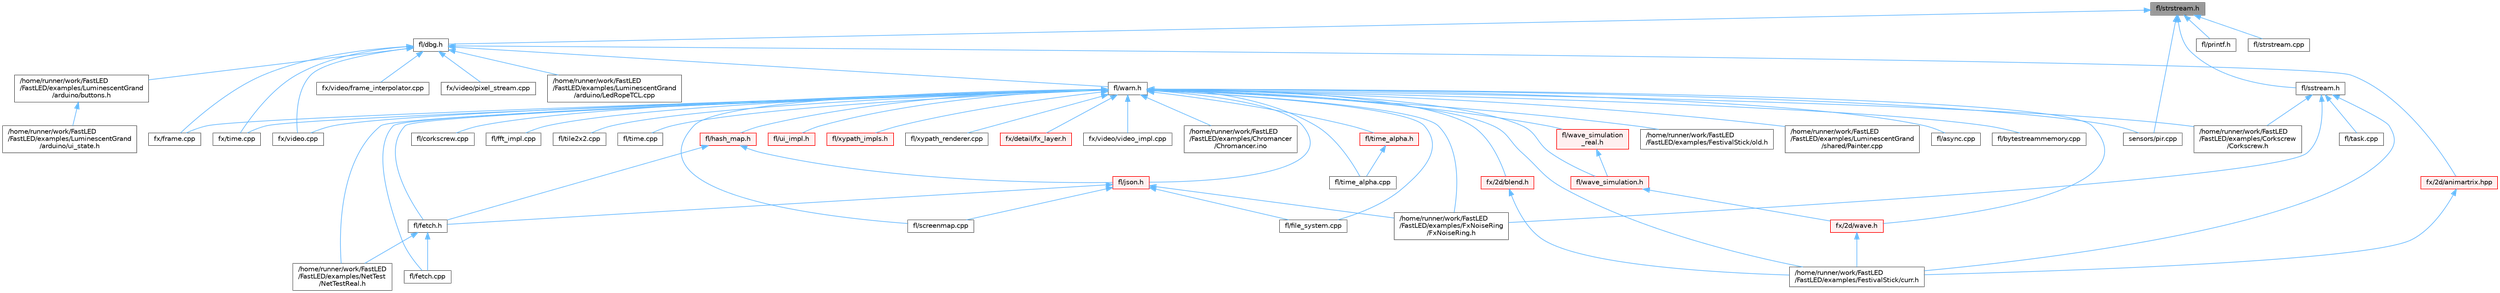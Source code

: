 digraph "fl/strstream.h"
{
 // INTERACTIVE_SVG=YES
 // LATEX_PDF_SIZE
  bgcolor="transparent";
  edge [fontname=Helvetica,fontsize=10,labelfontname=Helvetica,labelfontsize=10];
  node [fontname=Helvetica,fontsize=10,shape=box,height=0.2,width=0.4];
  Node1 [id="Node000001",label="fl/strstream.h",height=0.2,width=0.4,color="gray40", fillcolor="grey60", style="filled", fontcolor="black",tooltip=" "];
  Node1 -> Node2 [id="edge1_Node000001_Node000002",dir="back",color="steelblue1",style="solid",tooltip=" "];
  Node2 [id="Node000002",label="fl/dbg.h",height=0.2,width=0.4,color="grey40", fillcolor="white", style="filled",URL="$d6/d01/dbg_8h.html",tooltip=" "];
  Node2 -> Node3 [id="edge2_Node000002_Node000003",dir="back",color="steelblue1",style="solid",tooltip=" "];
  Node3 [id="Node000003",label="/home/runner/work/FastLED\l/FastLED/examples/LuminescentGrand\l/arduino/LedRopeTCL.cpp",height=0.2,width=0.4,color="grey40", fillcolor="white", style="filled",URL="$d6/dc9/_led_rope_t_c_l_8cpp.html",tooltip=" "];
  Node2 -> Node4 [id="edge3_Node000002_Node000004",dir="back",color="steelblue1",style="solid",tooltip=" "];
  Node4 [id="Node000004",label="/home/runner/work/FastLED\l/FastLED/examples/LuminescentGrand\l/arduino/buttons.h",height=0.2,width=0.4,color="grey40", fillcolor="white", style="filled",URL="$de/d05/buttons_8h.html",tooltip=" "];
  Node4 -> Node5 [id="edge4_Node000004_Node000005",dir="back",color="steelblue1",style="solid",tooltip=" "];
  Node5 [id="Node000005",label="/home/runner/work/FastLED\l/FastLED/examples/LuminescentGrand\l/arduino/ui_state.h",height=0.2,width=0.4,color="grey40", fillcolor="white", style="filled",URL="$d9/da7/ui__state_8h.html",tooltip=" "];
  Node2 -> Node6 [id="edge5_Node000002_Node000006",dir="back",color="steelblue1",style="solid",tooltip=" "];
  Node6 [id="Node000006",label="fl/warn.h",height=0.2,width=0.4,color="grey40", fillcolor="white", style="filled",URL="$de/d77/warn_8h.html",tooltip=" "];
  Node6 -> Node7 [id="edge6_Node000006_Node000007",dir="back",color="steelblue1",style="solid",tooltip=" "];
  Node7 [id="Node000007",label="/home/runner/work/FastLED\l/FastLED/examples/Chromancer\l/Chromancer.ino",height=0.2,width=0.4,color="grey40", fillcolor="white", style="filled",URL="$d1/ddb/_chromancer_8ino.html",tooltip="Hexagonal LED display visualization."];
  Node6 -> Node8 [id="edge7_Node000006_Node000008",dir="back",color="steelblue1",style="solid",tooltip=" "];
  Node8 [id="Node000008",label="/home/runner/work/FastLED\l/FastLED/examples/Corkscrew\l/Corkscrew.h",height=0.2,width=0.4,color="grey40", fillcolor="white", style="filled",URL="$df/d40/examples_2_corkscrew_2corkscrew_8h.html",tooltip=" "];
  Node6 -> Node9 [id="edge8_Node000006_Node000009",dir="back",color="steelblue1",style="solid",tooltip=" "];
  Node9 [id="Node000009",label="/home/runner/work/FastLED\l/FastLED/examples/FestivalStick/curr.h",height=0.2,width=0.4,color="grey40", fillcolor="white", style="filled",URL="$d4/d06/curr_8h.html",tooltip=" "];
  Node6 -> Node10 [id="edge9_Node000006_Node000010",dir="back",color="steelblue1",style="solid",tooltip=" "];
  Node10 [id="Node000010",label="/home/runner/work/FastLED\l/FastLED/examples/FestivalStick/old.h",height=0.2,width=0.4,color="grey40", fillcolor="white", style="filled",URL="$d7/da1/old_8h.html",tooltip=" "];
  Node6 -> Node11 [id="edge10_Node000006_Node000011",dir="back",color="steelblue1",style="solid",tooltip=" "];
  Node11 [id="Node000011",label="/home/runner/work/FastLED\l/FastLED/examples/FxNoiseRing\l/FxNoiseRing.h",height=0.2,width=0.4,color="grey40", fillcolor="white", style="filled",URL="$d5/d77/_fx_noise_ring_8h.html",tooltip=" "];
  Node6 -> Node12 [id="edge11_Node000006_Node000012",dir="back",color="steelblue1",style="solid",tooltip=" "];
  Node12 [id="Node000012",label="/home/runner/work/FastLED\l/FastLED/examples/LuminescentGrand\l/shared/Painter.cpp",height=0.2,width=0.4,color="grey40", fillcolor="white", style="filled",URL="$db/d33/_painter_8cpp.html",tooltip=" "];
  Node6 -> Node13 [id="edge12_Node000006_Node000013",dir="back",color="steelblue1",style="solid",tooltip=" "];
  Node13 [id="Node000013",label="/home/runner/work/FastLED\l/FastLED/examples/NetTest\l/NetTestReal.h",height=0.2,width=0.4,color="grey40", fillcolor="white", style="filled",URL="$d5/dec/_net_test_real_8h.html",tooltip=" "];
  Node6 -> Node14 [id="edge13_Node000006_Node000014",dir="back",color="steelblue1",style="solid",tooltip=" "];
  Node14 [id="Node000014",label="fl/async.cpp",height=0.2,width=0.4,color="grey40", fillcolor="white", style="filled",URL="$d0/d95/async_8cpp.html",tooltip=" "];
  Node6 -> Node15 [id="edge14_Node000006_Node000015",dir="back",color="steelblue1",style="solid",tooltip=" "];
  Node15 [id="Node000015",label="fl/bytestreammemory.cpp",height=0.2,width=0.4,color="grey40", fillcolor="white", style="filled",URL="$de/d95/bytestreammemory_8cpp.html",tooltip=" "];
  Node6 -> Node16 [id="edge15_Node000006_Node000016",dir="back",color="steelblue1",style="solid",tooltip=" "];
  Node16 [id="Node000016",label="fl/corkscrew.cpp",height=0.2,width=0.4,color="grey40", fillcolor="white", style="filled",URL="$d3/d9b/corkscrew_8cpp.html",tooltip=" "];
  Node6 -> Node17 [id="edge16_Node000006_Node000017",dir="back",color="steelblue1",style="solid",tooltip=" "];
  Node17 [id="Node000017",label="fl/fetch.cpp",height=0.2,width=0.4,color="grey40", fillcolor="white", style="filled",URL="$d9/ddd/fetch_8cpp.html",tooltip=" "];
  Node6 -> Node18 [id="edge17_Node000006_Node000018",dir="back",color="steelblue1",style="solid",tooltip=" "];
  Node18 [id="Node000018",label="fl/fetch.h",height=0.2,width=0.4,color="grey40", fillcolor="white", style="filled",URL="$d6/d6a/fetch_8h.html",tooltip="Unified HTTP fetch API for FastLED (cross-platform)"];
  Node18 -> Node13 [id="edge18_Node000018_Node000013",dir="back",color="steelblue1",style="solid",tooltip=" "];
  Node18 -> Node17 [id="edge19_Node000018_Node000017",dir="back",color="steelblue1",style="solid",tooltip=" "];
  Node6 -> Node19 [id="edge20_Node000006_Node000019",dir="back",color="steelblue1",style="solid",tooltip=" "];
  Node19 [id="Node000019",label="fl/fft_impl.cpp",height=0.2,width=0.4,color="grey40", fillcolor="white", style="filled",URL="$d1/dff/fft__impl_8cpp.html",tooltip=" "];
  Node6 -> Node20 [id="edge21_Node000006_Node000020",dir="back",color="steelblue1",style="solid",tooltip=" "];
  Node20 [id="Node000020",label="fl/file_system.cpp",height=0.2,width=0.4,color="grey40", fillcolor="white", style="filled",URL="$d4/d37/file__system_8cpp.html",tooltip=" "];
  Node6 -> Node21 [id="edge22_Node000006_Node000021",dir="back",color="steelblue1",style="solid",tooltip=" "];
  Node21 [id="Node000021",label="fl/hash_map.h",height=0.2,width=0.4,color="red", fillcolor="#FFF0F0", style="filled",URL="$d6/d13/hash__map_8h.html",tooltip=" "];
  Node21 -> Node18 [id="edge23_Node000021_Node000018",dir="back",color="steelblue1",style="solid",tooltip=" "];
  Node21 -> Node28 [id="edge24_Node000021_Node000028",dir="back",color="steelblue1",style="solid",tooltip=" "];
  Node28 [id="Node000028",label="fl/json.h",height=0.2,width=0.4,color="red", fillcolor="#FFF0F0", style="filled",URL="$d7/d91/fl_2json_8h.html",tooltip="FastLED's Elegant JSON Library: fl::Json"];
  Node28 -> Node11 [id="edge25_Node000028_Node000011",dir="back",color="steelblue1",style="solid",tooltip=" "];
  Node28 -> Node18 [id="edge26_Node000028_Node000018",dir="back",color="steelblue1",style="solid",tooltip=" "];
  Node28 -> Node20 [id="edge27_Node000028_Node000020",dir="back",color="steelblue1",style="solid",tooltip=" "];
  Node28 -> Node32 [id="edge28_Node000028_Node000032",dir="back",color="steelblue1",style="solid",tooltip=" "];
  Node32 [id="Node000032",label="fl/screenmap.cpp",height=0.2,width=0.4,color="grey40", fillcolor="white", style="filled",URL="$d9/d6f/screenmap_8cpp.html",tooltip=" "];
  Node6 -> Node28 [id="edge29_Node000006_Node000028",dir="back",color="steelblue1",style="solid",tooltip=" "];
  Node6 -> Node32 [id="edge30_Node000006_Node000032",dir="back",color="steelblue1",style="solid",tooltip=" "];
  Node6 -> Node203 [id="edge31_Node000006_Node000203",dir="back",color="steelblue1",style="solid",tooltip=" "];
  Node203 [id="Node000203",label="fl/tile2x2.cpp",height=0.2,width=0.4,color="grey40", fillcolor="white", style="filled",URL="$db/d15/tile2x2_8cpp.html",tooltip=" "];
  Node6 -> Node208 [id="edge32_Node000006_Node000208",dir="back",color="steelblue1",style="solid",tooltip=" "];
  Node208 [id="Node000208",label="fl/time.cpp",height=0.2,width=0.4,color="grey40", fillcolor="white", style="filled",URL="$d2/d13/fl_2time_8cpp.html",tooltip=" "];
  Node6 -> Node209 [id="edge33_Node000006_Node000209",dir="back",color="steelblue1",style="solid",tooltip=" "];
  Node209 [id="Node000209",label="fl/time_alpha.cpp",height=0.2,width=0.4,color="grey40", fillcolor="white", style="filled",URL="$d6/d07/time__alpha_8cpp.html",tooltip=" "];
  Node6 -> Node210 [id="edge34_Node000006_Node000210",dir="back",color="steelblue1",style="solid",tooltip=" "];
  Node210 [id="Node000210",label="fl/time_alpha.h",height=0.2,width=0.4,color="red", fillcolor="#FFF0F0", style="filled",URL="$d0/d87/time__alpha_8h.html",tooltip=" "];
  Node210 -> Node209 [id="edge35_Node000210_Node000209",dir="back",color="steelblue1",style="solid",tooltip=" "];
  Node6 -> Node212 [id="edge36_Node000006_Node000212",dir="back",color="steelblue1",style="solid",tooltip=" "];
  Node212 [id="Node000212",label="fl/ui_impl.h",height=0.2,width=0.4,color="red", fillcolor="#FFF0F0", style="filled",URL="$d6/dc0/ui__impl_8h.html",tooltip=" "];
  Node6 -> Node213 [id="edge37_Node000006_Node000213",dir="back",color="steelblue1",style="solid",tooltip=" "];
  Node213 [id="Node000213",label="fl/wave_simulation.h",height=0.2,width=0.4,color="red", fillcolor="#FFF0F0", style="filled",URL="$dc/d36/wave__simulation_8h.html",tooltip=" "];
  Node213 -> Node175 [id="edge38_Node000213_Node000175",dir="back",color="steelblue1",style="solid",tooltip=" "];
  Node175 [id="Node000175",label="fx/2d/wave.h",height=0.2,width=0.4,color="red", fillcolor="#FFF0F0", style="filled",URL="$de/de9/src_2fx_22d_2wave_8h.html",tooltip=" "];
  Node175 -> Node9 [id="edge39_Node000175_Node000009",dir="back",color="steelblue1",style="solid",tooltip=" "];
  Node6 -> Node215 [id="edge40_Node000006_Node000215",dir="back",color="steelblue1",style="solid",tooltip=" "];
  Node215 [id="Node000215",label="fl/wave_simulation\l_real.h",height=0.2,width=0.4,color="red", fillcolor="#FFF0F0", style="filled",URL="$dd/d8e/wave__simulation__real_8h.html",tooltip=" "];
  Node215 -> Node213 [id="edge41_Node000215_Node000213",dir="back",color="steelblue1",style="solid",tooltip=" "];
  Node6 -> Node217 [id="edge42_Node000006_Node000217",dir="back",color="steelblue1",style="solid",tooltip=" "];
  Node217 [id="Node000217",label="fl/xypath_impls.h",height=0.2,width=0.4,color="red", fillcolor="#FFF0F0", style="filled",URL="$d8/d5f/xypath__impls_8h.html",tooltip=" "];
  Node6 -> Node223 [id="edge43_Node000006_Node000223",dir="back",color="steelblue1",style="solid",tooltip=" "];
  Node223 [id="Node000223",label="fl/xypath_renderer.cpp",height=0.2,width=0.4,color="grey40", fillcolor="white", style="filled",URL="$d2/d31/xypath__renderer_8cpp.html",tooltip=" "];
  Node6 -> Node224 [id="edge44_Node000006_Node000224",dir="back",color="steelblue1",style="solid",tooltip=" "];
  Node224 [id="Node000224",label="fx/2d/blend.h",height=0.2,width=0.4,color="red", fillcolor="#FFF0F0", style="filled",URL="$d8/d4e/blend_8h.html",tooltip=" "];
  Node224 -> Node9 [id="edge45_Node000224_Node000009",dir="back",color="steelblue1",style="solid",tooltip=" "];
  Node6 -> Node175 [id="edge46_Node000006_Node000175",dir="back",color="steelblue1",style="solid",tooltip=" "];
  Node6 -> Node225 [id="edge47_Node000006_Node000225",dir="back",color="steelblue1",style="solid",tooltip=" "];
  Node225 [id="Node000225",label="fx/detail/fx_layer.h",height=0.2,width=0.4,color="red", fillcolor="#FFF0F0", style="filled",URL="$d7/d2f/fx__layer_8h.html",tooltip=" "];
  Node6 -> Node228 [id="edge48_Node000006_Node000228",dir="back",color="steelblue1",style="solid",tooltip=" "];
  Node228 [id="Node000228",label="fx/frame.cpp",height=0.2,width=0.4,color="grey40", fillcolor="white", style="filled",URL="$da/d14/frame_8cpp.html",tooltip=" "];
  Node6 -> Node229 [id="edge49_Node000006_Node000229",dir="back",color="steelblue1",style="solid",tooltip=" "];
  Node229 [id="Node000229",label="fx/time.cpp",height=0.2,width=0.4,color="grey40", fillcolor="white", style="filled",URL="$d5/d56/fx_2time_8cpp.html",tooltip=" "];
  Node6 -> Node193 [id="edge50_Node000006_Node000193",dir="back",color="steelblue1",style="solid",tooltip=" "];
  Node193 [id="Node000193",label="fx/video.cpp",height=0.2,width=0.4,color="grey40", fillcolor="white", style="filled",URL="$d0/d05/video_8cpp.html",tooltip=" "];
  Node6 -> Node197 [id="edge51_Node000006_Node000197",dir="back",color="steelblue1",style="solid",tooltip=" "];
  Node197 [id="Node000197",label="fx/video/video_impl.cpp",height=0.2,width=0.4,color="grey40", fillcolor="white", style="filled",URL="$d0/d7f/video__impl_8cpp.html",tooltip=" "];
  Node6 -> Node140 [id="edge52_Node000006_Node000140",dir="back",color="steelblue1",style="solid",tooltip=" "];
  Node140 [id="Node000140",label="sensors/pir.cpp",height=0.2,width=0.4,color="grey40", fillcolor="white", style="filled",URL="$d2/da7/pir_8cpp.html",tooltip=" "];
  Node2 -> Node172 [id="edge53_Node000002_Node000172",dir="back",color="steelblue1",style="solid",tooltip=" "];
  Node172 [id="Node000172",label="fx/2d/animartrix.hpp",height=0.2,width=0.4,color="red", fillcolor="#FFF0F0", style="filled",URL="$d3/dc3/animartrix_8hpp.html",tooltip=" "];
  Node172 -> Node9 [id="edge54_Node000172_Node000009",dir="back",color="steelblue1",style="solid",tooltip=" "];
  Node2 -> Node228 [id="edge55_Node000002_Node000228",dir="back",color="steelblue1",style="solid",tooltip=" "];
  Node2 -> Node229 [id="edge56_Node000002_Node000229",dir="back",color="steelblue1",style="solid",tooltip=" "];
  Node2 -> Node193 [id="edge57_Node000002_Node000193",dir="back",color="steelblue1",style="solid",tooltip=" "];
  Node2 -> Node194 [id="edge58_Node000002_Node000194",dir="back",color="steelblue1",style="solid",tooltip=" "];
  Node194 [id="Node000194",label="fx/video/frame_interpolator.cpp",height=0.2,width=0.4,color="grey40", fillcolor="white", style="filled",URL="$d5/da4/frame__interpolator_8cpp.html",tooltip=" "];
  Node2 -> Node198 [id="edge59_Node000002_Node000198",dir="back",color="steelblue1",style="solid",tooltip=" "];
  Node198 [id="Node000198",label="fx/video/pixel_stream.cpp",height=0.2,width=0.4,color="grey40", fillcolor="white", style="filled",URL="$da/d7a/pixel__stream_8cpp.html",tooltip=" "];
  Node1 -> Node230 [id="edge60_Node000001_Node000230",dir="back",color="steelblue1",style="solid",tooltip=" "];
  Node230 [id="Node000230",label="fl/printf.h",height=0.2,width=0.4,color="grey40", fillcolor="white", style="filled",URL="$d3/d6b/printf_8h.html",tooltip=" "];
  Node1 -> Node231 [id="edge61_Node000001_Node000231",dir="back",color="steelblue1",style="solid",tooltip=" "];
  Node231 [id="Node000231",label="fl/sstream.h",height=0.2,width=0.4,color="grey40", fillcolor="white", style="filled",URL="$da/da4/sstream_8h.html",tooltip=" "];
  Node231 -> Node8 [id="edge62_Node000231_Node000008",dir="back",color="steelblue1",style="solid",tooltip=" "];
  Node231 -> Node9 [id="edge63_Node000231_Node000009",dir="back",color="steelblue1",style="solid",tooltip=" "];
  Node231 -> Node11 [id="edge64_Node000231_Node000011",dir="back",color="steelblue1",style="solid",tooltip=" "];
  Node231 -> Node232 [id="edge65_Node000231_Node000232",dir="back",color="steelblue1",style="solid",tooltip=" "];
  Node232 [id="Node000232",label="fl/task.cpp",height=0.2,width=0.4,color="grey40", fillcolor="white", style="filled",URL="$d9/d9c/task_8cpp.html",tooltip=" "];
  Node1 -> Node233 [id="edge66_Node000001_Node000233",dir="back",color="steelblue1",style="solid",tooltip=" "];
  Node233 [id="Node000233",label="fl/strstream.cpp",height=0.2,width=0.4,color="grey40", fillcolor="white", style="filled",URL="$d3/d80/strstream_8cpp.html",tooltip=" "];
  Node1 -> Node140 [id="edge67_Node000001_Node000140",dir="back",color="steelblue1",style="solid",tooltip=" "];
}
